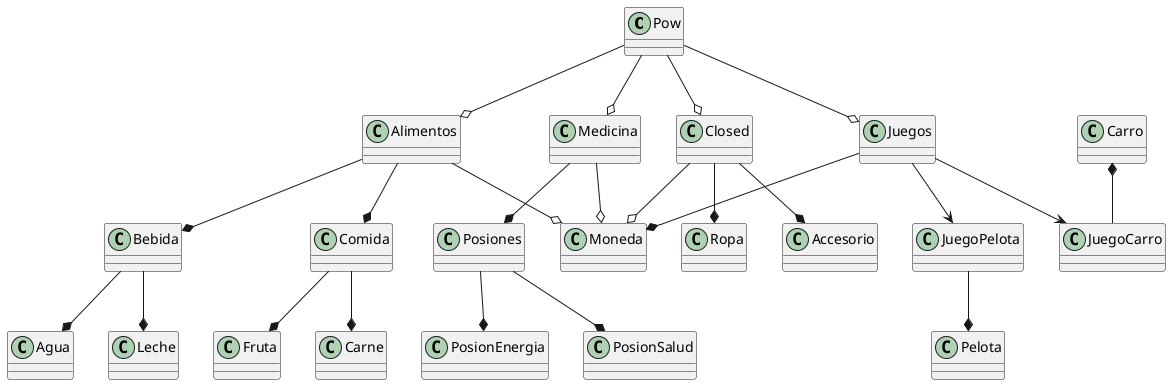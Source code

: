 @startuml Pow

class Pow
class Moneda

Class Juegos
class JuegoPelota
class Pelota
class JuegoCarro
class Carro

Pow --o Juegos
Juegos --> JuegoPelota
JuegoPelota --* Pelota
Juegos --> JuegoCarro
Carro *-- JuegoCarro
Juegos --* Moneda

class Alimentos
class Bebida
class Comida
class Agua
class Leche
class Fruta
class Carne

Pow --o Alimentos
Alimentos --* Comida
Alimentos --* Bebida
Alimentos --o Moneda
Bebida --* Agua
Bebida --* Leche
Comida --* Fruta
Comida --* Carne

class Medicina
class Posiones
class PosionEnergia
class PosionSalud

Pow --o Medicina
Medicina --* Posiones
Posiones --* PosionEnergia
Posiones --* PosionSalud
Medicina --o Moneda

class Closed
class Ropa
class Accesorio

Pow --o Closed
Closed --* Ropa
Closed --* Accesorio
Closed --o Moneda

@enduml